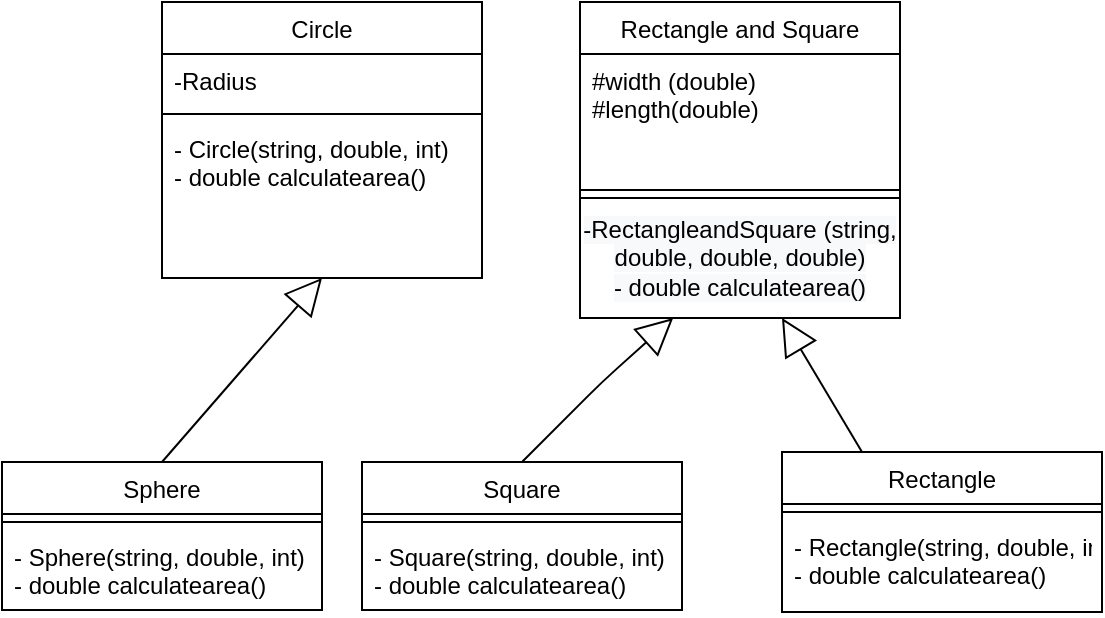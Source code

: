 <mxfile version="13.7.3" type="github">
  <diagram id="C5RBs43oDa-KdzZeNtuy" name="Page-1">
    <mxGraphModel grid="1" shadow="0" math="0" pageHeight="1169" pageWidth="827" pageScale="1" page="1" fold="1" arrows="1" connect="1" tooltips="1" guides="1" gridSize="10" dy="792" dx="1422">
      <root>
        <mxCell id="WIyWlLk6GJQsqaUBKTNV-0" />
        <mxCell id="WIyWlLk6GJQsqaUBKTNV-1" parent="WIyWlLk6GJQsqaUBKTNV-0" />
        <mxCell id="zkfFHV4jXpPFQw0GAbJ--6" value="Circle" parent="WIyWlLk6GJQsqaUBKTNV-1" vertex="1" style="swimlane;fontStyle=0;align=center;verticalAlign=top;childLayout=stackLayout;horizontal=1;startSize=26;horizontalStack=0;resizeParent=1;resizeLast=0;collapsible=1;marginBottom=0;rounded=0;shadow=0;strokeWidth=1;">
          <mxGeometry as="geometry" height="138" width="160" y="360" x="120">
            <mxRectangle as="alternateBounds" height="26" width="160" y="380" x="130" />
          </mxGeometry>
        </mxCell>
        <mxCell id="zkfFHV4jXpPFQw0GAbJ--7" value="-Radius" parent="zkfFHV4jXpPFQw0GAbJ--6" vertex="1" style="text;align=left;verticalAlign=top;spacingLeft=4;spacingRight=4;overflow=hidden;rotatable=0;points=[[0,0.5],[1,0.5]];portConstraint=eastwest;">
          <mxGeometry as="geometry" height="26" width="160" y="26" />
        </mxCell>
        <mxCell id="zkfFHV4jXpPFQw0GAbJ--9" value="" parent="zkfFHV4jXpPFQw0GAbJ--6" vertex="1" style="line;html=1;strokeWidth=1;align=left;verticalAlign=middle;spacingTop=-1;spacingLeft=3;spacingRight=3;rotatable=0;labelPosition=right;points=[];portConstraint=eastwest;">
          <mxGeometry as="geometry" height="8" width="160" y="52" />
        </mxCell>
        <mxCell id="zkfFHV4jXpPFQw0GAbJ--11" value="- Circle(string, double, int)&#xa;- double calculatearea()" parent="zkfFHV4jXpPFQw0GAbJ--6" vertex="1" style="text;align=left;verticalAlign=top;spacingLeft=4;spacingRight=4;overflow=hidden;rotatable=0;points=[[0,0.5],[1,0.5]];portConstraint=eastwest;">
          <mxGeometry as="geometry" height="40" width="160" y="60" />
        </mxCell>
        <mxCell id="zkfFHV4jXpPFQw0GAbJ--13" value="Rectangle and Square" parent="WIyWlLk6GJQsqaUBKTNV-1" vertex="1" style="swimlane;fontStyle=0;align=center;verticalAlign=top;childLayout=stackLayout;horizontal=1;startSize=26;horizontalStack=0;resizeParent=1;resizeLast=0;collapsible=1;marginBottom=0;rounded=0;shadow=0;strokeWidth=1;">
          <mxGeometry as="geometry" height="158" width="160" y="360" x="329">
            <mxRectangle as="alternateBounds" height="26" width="170" y="380" x="340" />
          </mxGeometry>
        </mxCell>
        <mxCell id="zkfFHV4jXpPFQw0GAbJ--14" value="#width (double)&#xa;#length(double)" parent="zkfFHV4jXpPFQw0GAbJ--13" vertex="1" style="text;align=left;verticalAlign=top;spacingLeft=4;spacingRight=4;overflow=hidden;rotatable=0;points=[[0,0.5],[1,0.5]];portConstraint=eastwest;">
          <mxGeometry as="geometry" height="64" width="160" y="26" />
        </mxCell>
        <mxCell id="zkfFHV4jXpPFQw0GAbJ--15" value="" parent="zkfFHV4jXpPFQw0GAbJ--13" vertex="1" style="line;html=1;strokeWidth=1;align=left;verticalAlign=middle;spacingTop=-1;spacingLeft=3;spacingRight=3;rotatable=0;labelPosition=right;points=[];portConstraint=eastwest;">
          <mxGeometry as="geometry" height="8" width="160" y="90" />
        </mxCell>
        <mxCell id="bXdOoEnzCoBKNABFMknu-13" value="&lt;span style=&quot;font: 12px / 1.2 &amp;#34;helvetica&amp;#34; ; text-align: center ; color: rgb(0 , 0 , 0) ; text-transform: none ; text-indent: 0px ; letter-spacing: normal ; text-decoration: none ; word-spacing: 0px ; display: inline ; float: none ; overflow-wrap: normal ; background-color: rgb(248 , 249 , 250)&quot;&gt;-RectangleandSquare (string, double, double, double)&lt;/span&gt;&lt;br style=&quot;text-align: center ; color: rgb(0 , 0 , 0) ; text-transform: none ; text-indent: 0px ; letter-spacing: normal ; font-family: &amp;#34;helvetica&amp;#34; ; font-size: 12px ; font-style: normal ; font-variant: normal ; font-weight: 400 ; text-decoration: none ; word-spacing: 0px&quot;&gt;&lt;span style=&quot;font: 12px / 1.2 &amp;#34;helvetica&amp;#34; ; text-align: center ; color: rgb(0 , 0 , 0) ; text-transform: none ; text-indent: 0px ; letter-spacing: normal ; text-decoration: none ; word-spacing: 0px ; display: inline ; float: none ; overflow-wrap: normal ; background-color: rgb(248 , 249 , 250)&quot;&gt;- double calculatearea()&lt;/span&gt;" parent="zkfFHV4jXpPFQw0GAbJ--13" vertex="1" style="whiteSpace=wrap;html=1;">
          <mxGeometry as="geometry" height="60" width="160" y="98" />
        </mxCell>
        <mxCell id="bXdOoEnzCoBKNABFMknu-14" value="Square" parent="WIyWlLk6GJQsqaUBKTNV-1" vertex="1" style="swimlane;fontStyle=0;align=center;verticalAlign=top;childLayout=stackLayout;horizontal=1;startSize=26;horizontalStack=0;resizeParent=1;resizeLast=0;collapsible=1;marginBottom=0;rounded=0;shadow=0;strokeWidth=1;">
          <mxGeometry as="geometry" height="74" width="160" y="590" x="220">
            <mxRectangle as="alternateBounds" height="26" width="160" y="380" x="130" />
          </mxGeometry>
        </mxCell>
        <mxCell id="bXdOoEnzCoBKNABFMknu-16" value="" parent="bXdOoEnzCoBKNABFMknu-14" vertex="1" style="line;html=1;strokeWidth=1;align=left;verticalAlign=middle;spacingTop=-1;spacingLeft=3;spacingRight=3;rotatable=0;labelPosition=right;points=[];portConstraint=eastwest;">
          <mxGeometry as="geometry" height="8" width="160" y="26" />
        </mxCell>
        <mxCell id="bXdOoEnzCoBKNABFMknu-17" value="- Square(string, double, int)&#xa;- double calculatearea()" parent="bXdOoEnzCoBKNABFMknu-14" vertex="1" style="text;align=left;verticalAlign=top;spacingLeft=4;spacingRight=4;overflow=hidden;rotatable=0;points=[[0,0.5],[1,0.5]];portConstraint=eastwest;">
          <mxGeometry as="geometry" height="40" width="160" y="34" />
        </mxCell>
        <mxCell id="bXdOoEnzCoBKNABFMknu-18" value="Rectangle" parent="WIyWlLk6GJQsqaUBKTNV-1" vertex="1" style="swimlane;fontStyle=0;align=center;verticalAlign=top;childLayout=stackLayout;horizontal=1;startSize=26;horizontalStack=0;resizeParent=1;resizeLast=0;collapsible=1;marginBottom=0;rounded=0;shadow=0;strokeWidth=1;">
          <mxGeometry as="geometry" height="80" width="160" y="585" x="430">
            <mxRectangle as="alternateBounds" height="26" width="160" y="380" x="130" />
          </mxGeometry>
        </mxCell>
        <mxCell id="bXdOoEnzCoBKNABFMknu-20" value="" parent="bXdOoEnzCoBKNABFMknu-18" vertex="1" style="line;html=1;strokeWidth=1;align=left;verticalAlign=middle;spacingTop=-1;spacingLeft=3;spacingRight=3;rotatable=0;labelPosition=right;points=[];portConstraint=eastwest;">
          <mxGeometry as="geometry" height="8" width="160" y="26" />
        </mxCell>
        <mxCell id="bXdOoEnzCoBKNABFMknu-21" value="- Rectangle(string, double, int)&#xa;- double calculatearea()" parent="bXdOoEnzCoBKNABFMknu-18" vertex="1" style="text;align=left;verticalAlign=top;spacingLeft=4;spacingRight=4;overflow=hidden;rotatable=0;points=[[0,0.5],[1,0.5]];portConstraint=eastwest;">
          <mxGeometry as="geometry" height="40" width="160" y="34" />
        </mxCell>
        <mxCell id="bXdOoEnzCoBKNABFMknu-30" value="" parent="WIyWlLk6GJQsqaUBKTNV-1" style="endArrow=block;endSize=16;endFill=0;html=1;exitX=0.5;exitY=0;exitDx=0;exitDy=0;" edge="1" target="bXdOoEnzCoBKNABFMknu-13" source="bXdOoEnzCoBKNABFMknu-14">
          <mxGeometry as="geometry" width="160" relative="1">
            <mxPoint as="sourcePoint" y="690" x="10" />
            <mxPoint as="targetPoint" y="650" x="40" />
            <Array as="points">
              <mxPoint y="550" x="340" />
            </Array>
          </mxGeometry>
        </mxCell>
        <mxCell id="bXdOoEnzCoBKNABFMknu-32" value="" parent="WIyWlLk6GJQsqaUBKTNV-1" style="endArrow=block;endSize=16;endFill=0;html=1;entryX=0.75;entryY=1;entryDx=0;entryDy=0;exitX=0.25;exitY=0;exitDx=0;exitDy=0;" edge="1" source="bXdOoEnzCoBKNABFMknu-18">
          <mxGeometry as="geometry" width="160" relative="1">
            <mxPoint as="sourcePoint" y="580" x="460" />
            <mxPoint as="targetPoint" y="518" x="430" />
          </mxGeometry>
        </mxCell>
        <mxCell id="bXdOoEnzCoBKNABFMknu-37" value="Sphere" parent="WIyWlLk6GJQsqaUBKTNV-1" vertex="1" style="swimlane;fontStyle=0;align=center;verticalAlign=top;childLayout=stackLayout;horizontal=1;startSize=26;horizontalStack=0;resizeParent=1;resizeLast=0;collapsible=1;marginBottom=0;rounded=0;shadow=0;strokeWidth=1;">
          <mxGeometry as="geometry" height="74" width="160" y="590" x="40">
            <mxRectangle as="alternateBounds" height="26" width="160" y="380" x="130" />
          </mxGeometry>
        </mxCell>
        <mxCell id="bXdOoEnzCoBKNABFMknu-38" value="" parent="bXdOoEnzCoBKNABFMknu-37" vertex="1" style="line;html=1;strokeWidth=1;align=left;verticalAlign=middle;spacingTop=-1;spacingLeft=3;spacingRight=3;rotatable=0;labelPosition=right;points=[];portConstraint=eastwest;">
          <mxGeometry as="geometry" height="8" width="160" y="26" />
        </mxCell>
        <mxCell id="bXdOoEnzCoBKNABFMknu-39" value="- Sphere(string, double, int)&#xa;- double calculatearea()" parent="bXdOoEnzCoBKNABFMknu-37" vertex="1" style="text;align=left;verticalAlign=top;spacingLeft=4;spacingRight=4;overflow=hidden;rotatable=0;points=[[0,0.5],[1,0.5]];portConstraint=eastwest;">
          <mxGeometry as="geometry" height="40" width="160" y="34" />
        </mxCell>
        <mxCell id="bXdOoEnzCoBKNABFMknu-40" value="" parent="WIyWlLk6GJQsqaUBKTNV-1" style="endArrow=block;endSize=16;endFill=0;html=1;entryX=0.5;entryY=1;entryDx=0;entryDy=0;exitX=0.5;exitY=0;exitDx=0;exitDy=0;" edge="1" target="zkfFHV4jXpPFQw0GAbJ--6" source="bXdOoEnzCoBKNABFMknu-37">
          <mxGeometry as="geometry" width="160" relative="1">
            <mxPoint as="sourcePoint" y="530" x="-120" />
            <mxPoint as="targetPoint" y="530" x="40" />
          </mxGeometry>
        </mxCell>
      </root>
    </mxGraphModel>
  </diagram>
</mxfile>
